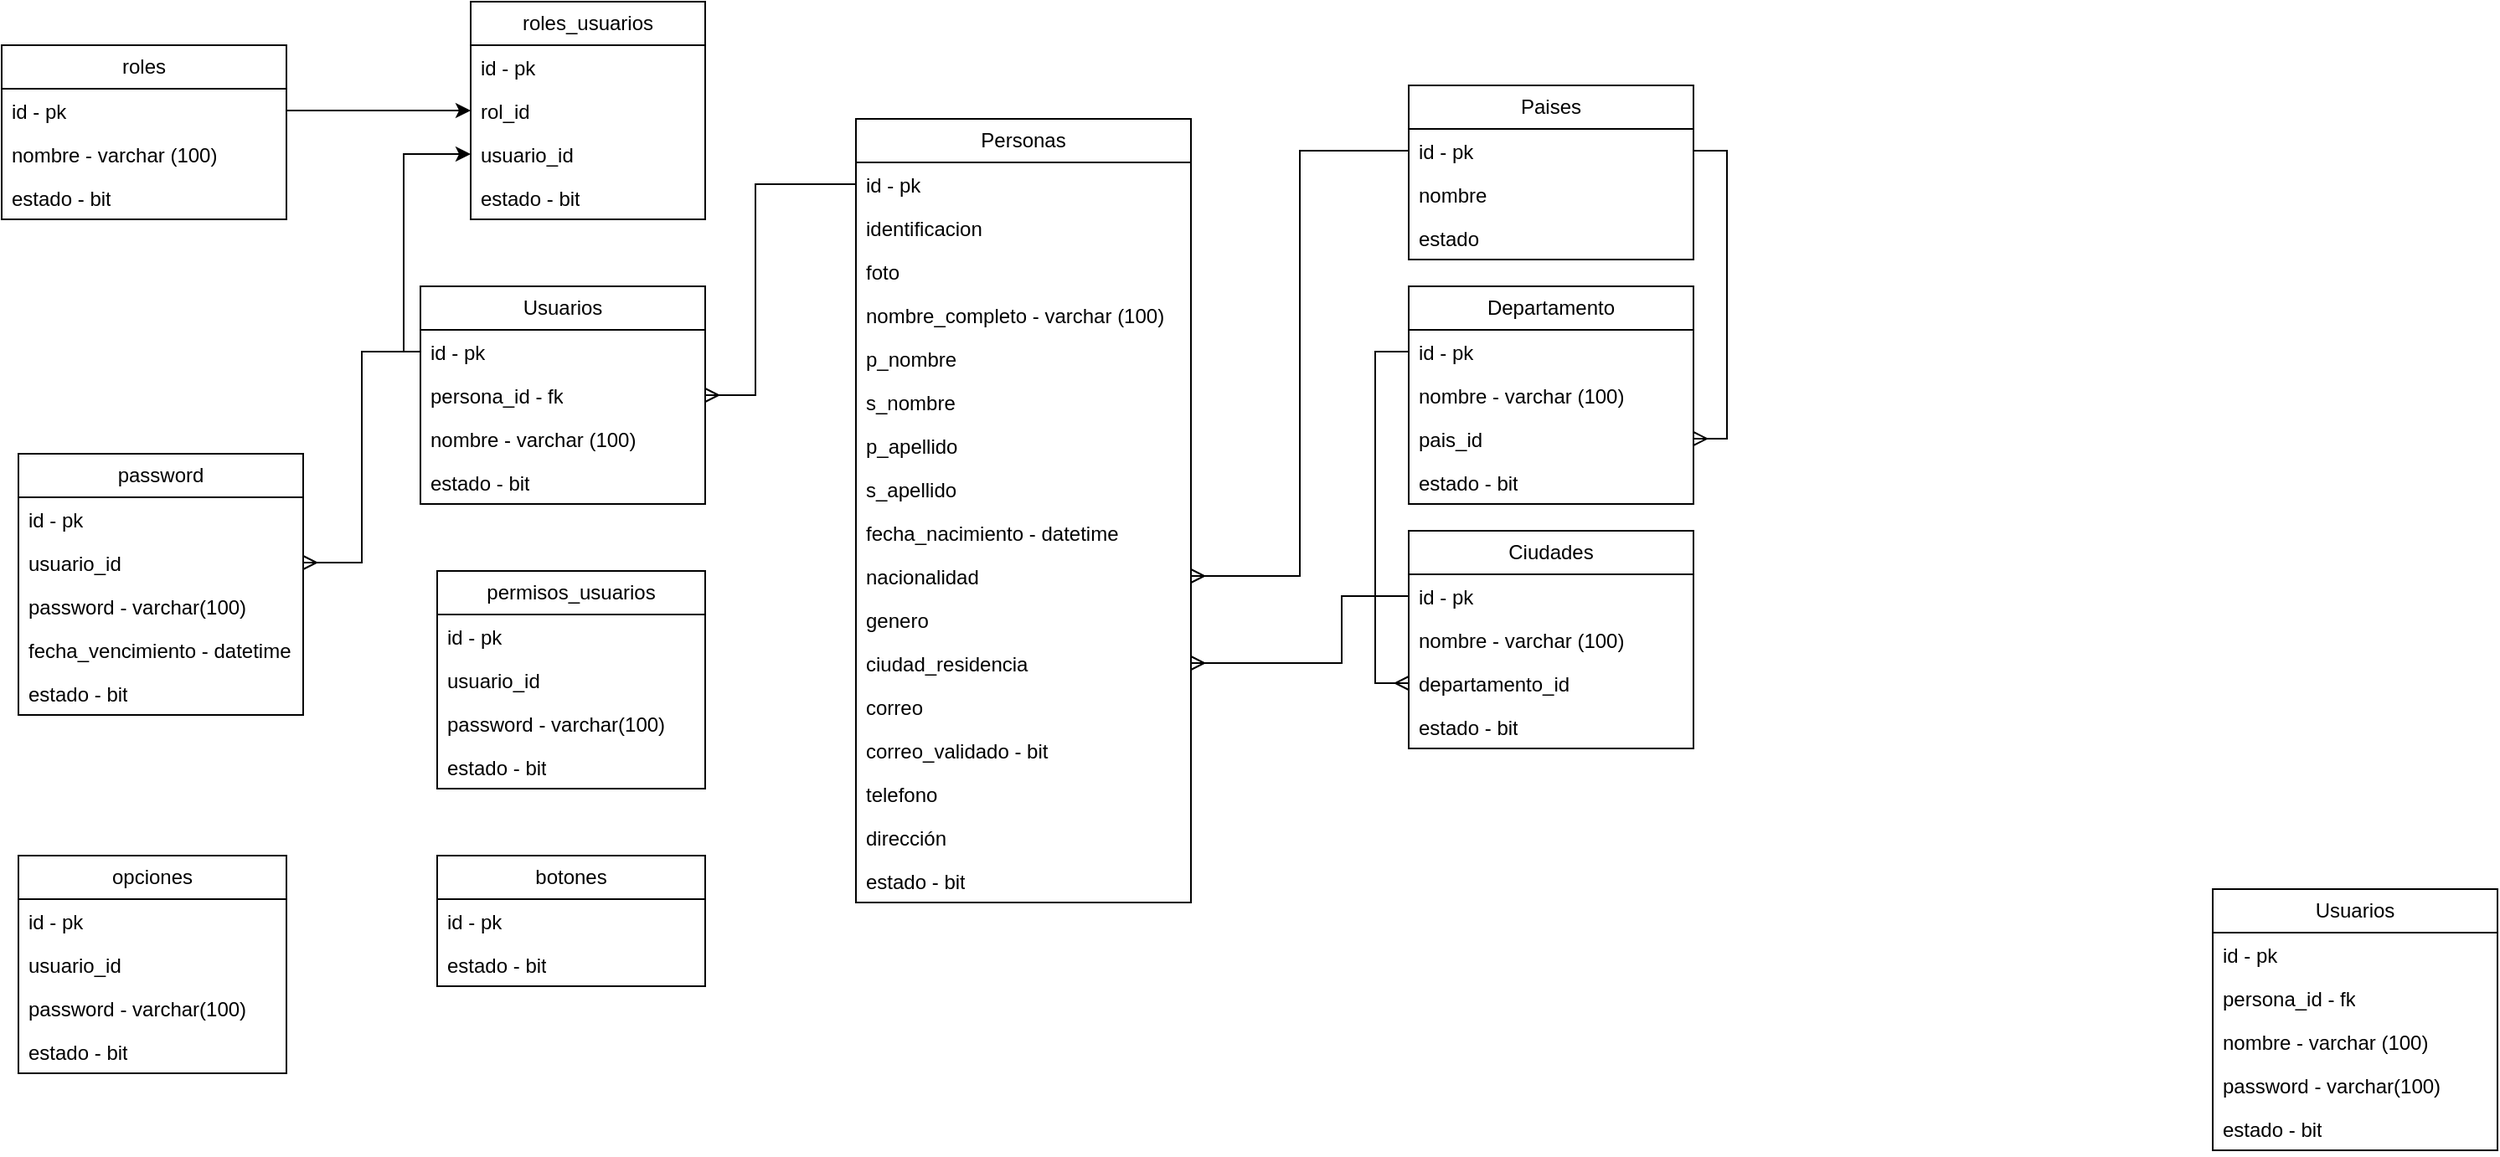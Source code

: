 <mxfile version="24.0.7" type="github">
  <diagram id="R2lEEEUBdFMjLlhIrx00" name="Page-1">
    <mxGraphModel dx="2284" dy="806" grid="1" gridSize="10" guides="1" tooltips="1" connect="1" arrows="1" fold="1" page="1" pageScale="1" pageWidth="850" pageHeight="1100" math="0" shadow="0" extFonts="Permanent Marker^https://fonts.googleapis.com/css?family=Permanent+Marker">
      <root>
        <mxCell id="0" />
        <mxCell id="1" parent="0" />
        <mxCell id="R0sUS7D7LVxIFOStDkQL-1" value="Usuarios" style="swimlane;fontStyle=0;childLayout=stackLayout;horizontal=1;startSize=26;fillColor=none;horizontalStack=0;resizeParent=1;resizeParentMax=0;resizeLast=0;collapsible=1;marginBottom=0;whiteSpace=wrap;html=1;" vertex="1" parent="1">
          <mxGeometry x="80" y="190" width="170" height="130" as="geometry" />
        </mxCell>
        <mxCell id="R0sUS7D7LVxIFOStDkQL-2" value="id - pk&amp;nbsp;" style="text;strokeColor=none;fillColor=none;align=left;verticalAlign=top;spacingLeft=4;spacingRight=4;overflow=hidden;rotatable=0;points=[[0,0.5],[1,0.5]];portConstraint=eastwest;whiteSpace=wrap;html=1;" vertex="1" parent="R0sUS7D7LVxIFOStDkQL-1">
          <mxGeometry y="26" width="170" height="26" as="geometry" />
        </mxCell>
        <mxCell id="R0sUS7D7LVxIFOStDkQL-13" value="persona_id - fk" style="text;strokeColor=none;fillColor=none;align=left;verticalAlign=top;spacingLeft=4;spacingRight=4;overflow=hidden;rotatable=0;points=[[0,0.5],[1,0.5]];portConstraint=eastwest;whiteSpace=wrap;html=1;" vertex="1" parent="R0sUS7D7LVxIFOStDkQL-1">
          <mxGeometry y="52" width="170" height="26" as="geometry" />
        </mxCell>
        <mxCell id="R0sUS7D7LVxIFOStDkQL-3" value="nombre - varchar (100&lt;span style=&quot;background-color: initial;&quot;&gt;)&lt;/span&gt;" style="text;strokeColor=none;fillColor=none;align=left;verticalAlign=top;spacingLeft=4;spacingRight=4;overflow=hidden;rotatable=0;points=[[0,0.5],[1,0.5]];portConstraint=eastwest;whiteSpace=wrap;html=1;" vertex="1" parent="R0sUS7D7LVxIFOStDkQL-1">
          <mxGeometry y="78" width="170" height="26" as="geometry" />
        </mxCell>
        <mxCell id="R0sUS7D7LVxIFOStDkQL-5" value="estado - bit" style="text;strokeColor=none;fillColor=none;align=left;verticalAlign=top;spacingLeft=4;spacingRight=4;overflow=hidden;rotatable=0;points=[[0,0.5],[1,0.5]];portConstraint=eastwest;whiteSpace=wrap;html=1;" vertex="1" parent="R0sUS7D7LVxIFOStDkQL-1">
          <mxGeometry y="104" width="170" height="26" as="geometry" />
        </mxCell>
        <mxCell id="R0sUS7D7LVxIFOStDkQL-6" value="Personas" style="swimlane;fontStyle=0;childLayout=stackLayout;horizontal=1;startSize=26;fillColor=none;horizontalStack=0;resizeParent=1;resizeParentMax=0;resizeLast=0;collapsible=1;marginBottom=0;whiteSpace=wrap;html=1;" vertex="1" parent="1">
          <mxGeometry x="340" y="90" width="200" height="468" as="geometry" />
        </mxCell>
        <mxCell id="R0sUS7D7LVxIFOStDkQL-7" value="id - pk&amp;nbsp;" style="text;strokeColor=none;fillColor=none;align=left;verticalAlign=top;spacingLeft=4;spacingRight=4;overflow=hidden;rotatable=0;points=[[0,0.5],[1,0.5]];portConstraint=eastwest;whiteSpace=wrap;html=1;" vertex="1" parent="R0sUS7D7LVxIFOStDkQL-6">
          <mxGeometry y="26" width="200" height="26" as="geometry" />
        </mxCell>
        <mxCell id="R0sUS7D7LVxIFOStDkQL-17" value="identificacion" style="text;strokeColor=none;fillColor=none;align=left;verticalAlign=top;spacingLeft=4;spacingRight=4;overflow=hidden;rotatable=0;points=[[0,0.5],[1,0.5]];portConstraint=eastwest;whiteSpace=wrap;html=1;" vertex="1" parent="R0sUS7D7LVxIFOStDkQL-6">
          <mxGeometry y="52" width="200" height="26" as="geometry" />
        </mxCell>
        <mxCell id="R0sUS7D7LVxIFOStDkQL-62" value="foto" style="text;strokeColor=none;fillColor=none;align=left;verticalAlign=top;spacingLeft=4;spacingRight=4;overflow=hidden;rotatable=0;points=[[0,0.5],[1,0.5]];portConstraint=eastwest;whiteSpace=wrap;html=1;" vertex="1" parent="R0sUS7D7LVxIFOStDkQL-6">
          <mxGeometry y="78" width="200" height="26" as="geometry" />
        </mxCell>
        <mxCell id="R0sUS7D7LVxIFOStDkQL-8" value="nombre_completo - varchar (100&lt;span style=&quot;background-color: initial;&quot;&gt;)&lt;/span&gt;" style="text;strokeColor=none;fillColor=none;align=left;verticalAlign=top;spacingLeft=4;spacingRight=4;overflow=hidden;rotatable=0;points=[[0,0.5],[1,0.5]];portConstraint=eastwest;whiteSpace=wrap;html=1;" vertex="1" parent="R0sUS7D7LVxIFOStDkQL-6">
          <mxGeometry y="104" width="200" height="26" as="geometry" />
        </mxCell>
        <mxCell id="R0sUS7D7LVxIFOStDkQL-64" value="p_nombre&amp;nbsp;" style="text;strokeColor=none;fillColor=none;align=left;verticalAlign=top;spacingLeft=4;spacingRight=4;overflow=hidden;rotatable=0;points=[[0,0.5],[1,0.5]];portConstraint=eastwest;whiteSpace=wrap;html=1;" vertex="1" parent="R0sUS7D7LVxIFOStDkQL-6">
          <mxGeometry y="130" width="200" height="26" as="geometry" />
        </mxCell>
        <mxCell id="R0sUS7D7LVxIFOStDkQL-65" value="s_nombre" style="text;strokeColor=none;fillColor=none;align=left;verticalAlign=top;spacingLeft=4;spacingRight=4;overflow=hidden;rotatable=0;points=[[0,0.5],[1,0.5]];portConstraint=eastwest;whiteSpace=wrap;html=1;" vertex="1" parent="R0sUS7D7LVxIFOStDkQL-6">
          <mxGeometry y="156" width="200" height="26" as="geometry" />
        </mxCell>
        <mxCell id="R0sUS7D7LVxIFOStDkQL-66" value="p_apellido" style="text;strokeColor=none;fillColor=none;align=left;verticalAlign=top;spacingLeft=4;spacingRight=4;overflow=hidden;rotatable=0;points=[[0,0.5],[1,0.5]];portConstraint=eastwest;whiteSpace=wrap;html=1;" vertex="1" parent="R0sUS7D7LVxIFOStDkQL-6">
          <mxGeometry y="182" width="200" height="26" as="geometry" />
        </mxCell>
        <mxCell id="R0sUS7D7LVxIFOStDkQL-67" value="s_apellido" style="text;strokeColor=none;fillColor=none;align=left;verticalAlign=top;spacingLeft=4;spacingRight=4;overflow=hidden;rotatable=0;points=[[0,0.5],[1,0.5]];portConstraint=eastwest;whiteSpace=wrap;html=1;" vertex="1" parent="R0sUS7D7LVxIFOStDkQL-6">
          <mxGeometry y="208" width="200" height="26" as="geometry" />
        </mxCell>
        <mxCell id="R0sUS7D7LVxIFOStDkQL-9" value="fecha_nacimiento - datetime" style="text;strokeColor=none;fillColor=none;align=left;verticalAlign=top;spacingLeft=4;spacingRight=4;overflow=hidden;rotatable=0;points=[[0,0.5],[1,0.5]];portConstraint=eastwest;whiteSpace=wrap;html=1;" vertex="1" parent="R0sUS7D7LVxIFOStDkQL-6">
          <mxGeometry y="234" width="200" height="26" as="geometry" />
        </mxCell>
        <mxCell id="R0sUS7D7LVxIFOStDkQL-20" value="&lt;div&gt;nacionalidad&lt;/div&gt;" style="text;strokeColor=none;fillColor=none;align=left;verticalAlign=top;spacingLeft=4;spacingRight=4;overflow=hidden;rotatable=0;points=[[0,0.5],[1,0.5]];portConstraint=eastwest;whiteSpace=wrap;html=1;" vertex="1" parent="R0sUS7D7LVxIFOStDkQL-6">
          <mxGeometry y="260" width="200" height="26" as="geometry" />
        </mxCell>
        <mxCell id="R0sUS7D7LVxIFOStDkQL-18" value="genero" style="text;strokeColor=none;fillColor=none;align=left;verticalAlign=top;spacingLeft=4;spacingRight=4;overflow=hidden;rotatable=0;points=[[0,0.5],[1,0.5]];portConstraint=eastwest;whiteSpace=wrap;html=1;" vertex="1" parent="R0sUS7D7LVxIFOStDkQL-6">
          <mxGeometry y="286" width="200" height="26" as="geometry" />
        </mxCell>
        <mxCell id="R0sUS7D7LVxIFOStDkQL-19" value="ciudad_residencia&lt;div&gt;&lt;br&gt;&lt;/div&gt;" style="text;strokeColor=none;fillColor=none;align=left;verticalAlign=top;spacingLeft=4;spacingRight=4;overflow=hidden;rotatable=0;points=[[0,0.5],[1,0.5]];portConstraint=eastwest;whiteSpace=wrap;html=1;" vertex="1" parent="R0sUS7D7LVxIFOStDkQL-6">
          <mxGeometry y="312" width="200" height="26" as="geometry" />
        </mxCell>
        <mxCell id="R0sUS7D7LVxIFOStDkQL-15" value="correo" style="text;strokeColor=none;fillColor=none;align=left;verticalAlign=top;spacingLeft=4;spacingRight=4;overflow=hidden;rotatable=0;points=[[0,0.5],[1,0.5]];portConstraint=eastwest;whiteSpace=wrap;html=1;" vertex="1" parent="R0sUS7D7LVxIFOStDkQL-6">
          <mxGeometry y="338" width="200" height="26" as="geometry" />
        </mxCell>
        <mxCell id="R0sUS7D7LVxIFOStDkQL-90" value="correo_validado - bit" style="text;strokeColor=none;fillColor=none;align=left;verticalAlign=top;spacingLeft=4;spacingRight=4;overflow=hidden;rotatable=0;points=[[0,0.5],[1,0.5]];portConstraint=eastwest;whiteSpace=wrap;html=1;" vertex="1" parent="R0sUS7D7LVxIFOStDkQL-6">
          <mxGeometry y="364" width="200" height="26" as="geometry" />
        </mxCell>
        <mxCell id="R0sUS7D7LVxIFOStDkQL-10" value="telefono" style="text;strokeColor=none;fillColor=none;align=left;verticalAlign=top;spacingLeft=4;spacingRight=4;overflow=hidden;rotatable=0;points=[[0,0.5],[1,0.5]];portConstraint=eastwest;whiteSpace=wrap;html=1;" vertex="1" parent="R0sUS7D7LVxIFOStDkQL-6">
          <mxGeometry y="390" width="200" height="26" as="geometry" />
        </mxCell>
        <mxCell id="R0sUS7D7LVxIFOStDkQL-16" value="dirección" style="text;strokeColor=none;fillColor=none;align=left;verticalAlign=top;spacingLeft=4;spacingRight=4;overflow=hidden;rotatable=0;points=[[0,0.5],[1,0.5]];portConstraint=eastwest;whiteSpace=wrap;html=1;" vertex="1" parent="R0sUS7D7LVxIFOStDkQL-6">
          <mxGeometry y="416" width="200" height="26" as="geometry" />
        </mxCell>
        <mxCell id="R0sUS7D7LVxIFOStDkQL-11" value="estado - bit" style="text;strokeColor=none;fillColor=none;align=left;verticalAlign=top;spacingLeft=4;spacingRight=4;overflow=hidden;rotatable=0;points=[[0,0.5],[1,0.5]];portConstraint=eastwest;whiteSpace=wrap;html=1;" vertex="1" parent="R0sUS7D7LVxIFOStDkQL-6">
          <mxGeometry y="442" width="200" height="26" as="geometry" />
        </mxCell>
        <mxCell id="R0sUS7D7LVxIFOStDkQL-14" style="edgeStyle=orthogonalEdgeStyle;rounded=0;orthogonalLoop=1;jettySize=auto;html=1;entryX=1;entryY=0.5;entryDx=0;entryDy=0;endArrow=ERmany;endFill=0;" edge="1" parent="1" source="R0sUS7D7LVxIFOStDkQL-7" target="R0sUS7D7LVxIFOStDkQL-13">
          <mxGeometry relative="1" as="geometry">
            <Array as="points">
              <mxPoint x="280" y="129" />
              <mxPoint x="280" y="255" />
            </Array>
          </mxGeometry>
        </mxCell>
        <mxCell id="R0sUS7D7LVxIFOStDkQL-21" value="Paises" style="swimlane;fontStyle=0;childLayout=stackLayout;horizontal=1;startSize=26;fillColor=none;horizontalStack=0;resizeParent=1;resizeParentMax=0;resizeLast=0;collapsible=1;marginBottom=0;whiteSpace=wrap;html=1;" vertex="1" parent="1">
          <mxGeometry x="670" y="70" width="170" height="104" as="geometry" />
        </mxCell>
        <mxCell id="R0sUS7D7LVxIFOStDkQL-22" value="id - pk&amp;nbsp;" style="text;strokeColor=none;fillColor=none;align=left;verticalAlign=top;spacingLeft=4;spacingRight=4;overflow=hidden;rotatable=0;points=[[0,0.5],[1,0.5]];portConstraint=eastwest;whiteSpace=wrap;html=1;" vertex="1" parent="R0sUS7D7LVxIFOStDkQL-21">
          <mxGeometry y="26" width="170" height="26" as="geometry" />
        </mxCell>
        <mxCell id="R0sUS7D7LVxIFOStDkQL-23" value="nombre" style="text;strokeColor=none;fillColor=none;align=left;verticalAlign=top;spacingLeft=4;spacingRight=4;overflow=hidden;rotatable=0;points=[[0,0.5],[1,0.5]];portConstraint=eastwest;whiteSpace=wrap;html=1;" vertex="1" parent="R0sUS7D7LVxIFOStDkQL-21">
          <mxGeometry y="52" width="170" height="26" as="geometry" />
        </mxCell>
        <mxCell id="R0sUS7D7LVxIFOStDkQL-24" value="estado" style="text;strokeColor=none;fillColor=none;align=left;verticalAlign=top;spacingLeft=4;spacingRight=4;overflow=hidden;rotatable=0;points=[[0,0.5],[1,0.5]];portConstraint=eastwest;whiteSpace=wrap;html=1;" vertex="1" parent="R0sUS7D7LVxIFOStDkQL-21">
          <mxGeometry y="78" width="170" height="26" as="geometry" />
        </mxCell>
        <mxCell id="R0sUS7D7LVxIFOStDkQL-39" value="Departamento" style="swimlane;fontStyle=0;childLayout=stackLayout;horizontal=1;startSize=26;fillColor=none;horizontalStack=0;resizeParent=1;resizeParentMax=0;resizeLast=0;collapsible=1;marginBottom=0;whiteSpace=wrap;html=1;" vertex="1" parent="1">
          <mxGeometry x="670" y="190" width="170" height="130" as="geometry" />
        </mxCell>
        <mxCell id="R0sUS7D7LVxIFOStDkQL-40" value="id - pk&amp;nbsp;" style="text;strokeColor=none;fillColor=none;align=left;verticalAlign=top;spacingLeft=4;spacingRight=4;overflow=hidden;rotatable=0;points=[[0,0.5],[1,0.5]];portConstraint=eastwest;whiteSpace=wrap;html=1;" vertex="1" parent="R0sUS7D7LVxIFOStDkQL-39">
          <mxGeometry y="26" width="170" height="26" as="geometry" />
        </mxCell>
        <mxCell id="R0sUS7D7LVxIFOStDkQL-42" value="nombre - varchar (100&lt;span style=&quot;background-color: initial;&quot;&gt;)&lt;/span&gt;" style="text;strokeColor=none;fillColor=none;align=left;verticalAlign=top;spacingLeft=4;spacingRight=4;overflow=hidden;rotatable=0;points=[[0,0.5],[1,0.5]];portConstraint=eastwest;whiteSpace=wrap;html=1;" vertex="1" parent="R0sUS7D7LVxIFOStDkQL-39">
          <mxGeometry y="52" width="170" height="26" as="geometry" />
        </mxCell>
        <mxCell id="R0sUS7D7LVxIFOStDkQL-43" value="pais_id" style="text;strokeColor=none;fillColor=none;align=left;verticalAlign=top;spacingLeft=4;spacingRight=4;overflow=hidden;rotatable=0;points=[[0,0.5],[1,0.5]];portConstraint=eastwest;whiteSpace=wrap;html=1;" vertex="1" parent="R0sUS7D7LVxIFOStDkQL-39">
          <mxGeometry y="78" width="170" height="26" as="geometry" />
        </mxCell>
        <mxCell id="R0sUS7D7LVxIFOStDkQL-44" value="estado - bit" style="text;strokeColor=none;fillColor=none;align=left;verticalAlign=top;spacingLeft=4;spacingRight=4;overflow=hidden;rotatable=0;points=[[0,0.5],[1,0.5]];portConstraint=eastwest;whiteSpace=wrap;html=1;" vertex="1" parent="R0sUS7D7LVxIFOStDkQL-39">
          <mxGeometry y="104" width="170" height="26" as="geometry" />
        </mxCell>
        <mxCell id="R0sUS7D7LVxIFOStDkQL-45" value="Usuarios" style="swimlane;fontStyle=0;childLayout=stackLayout;horizontal=1;startSize=26;fillColor=none;horizontalStack=0;resizeParent=1;resizeParentMax=0;resizeLast=0;collapsible=1;marginBottom=0;whiteSpace=wrap;html=1;" vertex="1" parent="1">
          <mxGeometry x="1150" y="550" width="170" height="156" as="geometry" />
        </mxCell>
        <mxCell id="R0sUS7D7LVxIFOStDkQL-46" value="id - pk&amp;nbsp;" style="text;strokeColor=none;fillColor=none;align=left;verticalAlign=top;spacingLeft=4;spacingRight=4;overflow=hidden;rotatable=0;points=[[0,0.5],[1,0.5]];portConstraint=eastwest;whiteSpace=wrap;html=1;" vertex="1" parent="R0sUS7D7LVxIFOStDkQL-45">
          <mxGeometry y="26" width="170" height="26" as="geometry" />
        </mxCell>
        <mxCell id="R0sUS7D7LVxIFOStDkQL-47" value="persona_id - fk" style="text;strokeColor=none;fillColor=none;align=left;verticalAlign=top;spacingLeft=4;spacingRight=4;overflow=hidden;rotatable=0;points=[[0,0.5],[1,0.5]];portConstraint=eastwest;whiteSpace=wrap;html=1;" vertex="1" parent="R0sUS7D7LVxIFOStDkQL-45">
          <mxGeometry y="52" width="170" height="26" as="geometry" />
        </mxCell>
        <mxCell id="R0sUS7D7LVxIFOStDkQL-48" value="nombre - varchar (100&lt;span style=&quot;background-color: initial;&quot;&gt;)&lt;/span&gt;" style="text;strokeColor=none;fillColor=none;align=left;verticalAlign=top;spacingLeft=4;spacingRight=4;overflow=hidden;rotatable=0;points=[[0,0.5],[1,0.5]];portConstraint=eastwest;whiteSpace=wrap;html=1;" vertex="1" parent="R0sUS7D7LVxIFOStDkQL-45">
          <mxGeometry y="78" width="170" height="26" as="geometry" />
        </mxCell>
        <mxCell id="R0sUS7D7LVxIFOStDkQL-49" value="password - varchar(100)" style="text;strokeColor=none;fillColor=none;align=left;verticalAlign=top;spacingLeft=4;spacingRight=4;overflow=hidden;rotatable=0;points=[[0,0.5],[1,0.5]];portConstraint=eastwest;whiteSpace=wrap;html=1;" vertex="1" parent="R0sUS7D7LVxIFOStDkQL-45">
          <mxGeometry y="104" width="170" height="26" as="geometry" />
        </mxCell>
        <mxCell id="R0sUS7D7LVxIFOStDkQL-50" value="estado - bit" style="text;strokeColor=none;fillColor=none;align=left;verticalAlign=top;spacingLeft=4;spacingRight=4;overflow=hidden;rotatable=0;points=[[0,0.5],[1,0.5]];portConstraint=eastwest;whiteSpace=wrap;html=1;" vertex="1" parent="R0sUS7D7LVxIFOStDkQL-45">
          <mxGeometry y="130" width="170" height="26" as="geometry" />
        </mxCell>
        <mxCell id="R0sUS7D7LVxIFOStDkQL-51" value="Ciudades" style="swimlane;fontStyle=0;childLayout=stackLayout;horizontal=1;startSize=26;fillColor=none;horizontalStack=0;resizeParent=1;resizeParentMax=0;resizeLast=0;collapsible=1;marginBottom=0;whiteSpace=wrap;html=1;" vertex="1" parent="1">
          <mxGeometry x="670" y="336" width="170" height="130" as="geometry" />
        </mxCell>
        <mxCell id="R0sUS7D7LVxIFOStDkQL-52" value="id - pk&amp;nbsp;" style="text;strokeColor=none;fillColor=none;align=left;verticalAlign=top;spacingLeft=4;spacingRight=4;overflow=hidden;rotatable=0;points=[[0,0.5],[1,0.5]];portConstraint=eastwest;whiteSpace=wrap;html=1;" vertex="1" parent="R0sUS7D7LVxIFOStDkQL-51">
          <mxGeometry y="26" width="170" height="26" as="geometry" />
        </mxCell>
        <mxCell id="R0sUS7D7LVxIFOStDkQL-54" value="nombre - varchar (100&lt;span style=&quot;background-color: initial;&quot;&gt;)&lt;/span&gt;" style="text;strokeColor=none;fillColor=none;align=left;verticalAlign=top;spacingLeft=4;spacingRight=4;overflow=hidden;rotatable=0;points=[[0,0.5],[1,0.5]];portConstraint=eastwest;whiteSpace=wrap;html=1;" vertex="1" parent="R0sUS7D7LVxIFOStDkQL-51">
          <mxGeometry y="52" width="170" height="26" as="geometry" />
        </mxCell>
        <mxCell id="R0sUS7D7LVxIFOStDkQL-55" value="departamento_id" style="text;strokeColor=none;fillColor=none;align=left;verticalAlign=top;spacingLeft=4;spacingRight=4;overflow=hidden;rotatable=0;points=[[0,0.5],[1,0.5]];portConstraint=eastwest;whiteSpace=wrap;html=1;" vertex="1" parent="R0sUS7D7LVxIFOStDkQL-51">
          <mxGeometry y="78" width="170" height="26" as="geometry" />
        </mxCell>
        <mxCell id="R0sUS7D7LVxIFOStDkQL-56" value="estado - bit" style="text;strokeColor=none;fillColor=none;align=left;verticalAlign=top;spacingLeft=4;spacingRight=4;overflow=hidden;rotatable=0;points=[[0,0.5],[1,0.5]];portConstraint=eastwest;whiteSpace=wrap;html=1;" vertex="1" parent="R0sUS7D7LVxIFOStDkQL-51">
          <mxGeometry y="104" width="170" height="26" as="geometry" />
        </mxCell>
        <mxCell id="R0sUS7D7LVxIFOStDkQL-58" style="edgeStyle=orthogonalEdgeStyle;rounded=0;orthogonalLoop=1;jettySize=auto;html=1;entryX=1;entryY=0.5;entryDx=0;entryDy=0;endArrow=ERmany;endFill=0;" edge="1" parent="1" source="R0sUS7D7LVxIFOStDkQL-22" target="R0sUS7D7LVxIFOStDkQL-43">
          <mxGeometry relative="1" as="geometry">
            <Array as="points">
              <mxPoint x="860" y="109" />
              <mxPoint x="860" y="281" />
            </Array>
          </mxGeometry>
        </mxCell>
        <mxCell id="R0sUS7D7LVxIFOStDkQL-59" style="edgeStyle=orthogonalEdgeStyle;rounded=0;orthogonalLoop=1;jettySize=auto;html=1;entryX=0;entryY=0.5;entryDx=0;entryDy=0;endArrow=ERmany;endFill=0;" edge="1" parent="1" source="R0sUS7D7LVxIFOStDkQL-40" target="R0sUS7D7LVxIFOStDkQL-55">
          <mxGeometry relative="1" as="geometry" />
        </mxCell>
        <mxCell id="R0sUS7D7LVxIFOStDkQL-60" style="edgeStyle=orthogonalEdgeStyle;rounded=0;orthogonalLoop=1;jettySize=auto;html=1;entryX=1;entryY=0.5;entryDx=0;entryDy=0;endArrow=ERmany;endFill=0;" edge="1" parent="1" source="R0sUS7D7LVxIFOStDkQL-22" target="R0sUS7D7LVxIFOStDkQL-20">
          <mxGeometry relative="1" as="geometry" />
        </mxCell>
        <mxCell id="R0sUS7D7LVxIFOStDkQL-61" style="edgeStyle=orthogonalEdgeStyle;rounded=0;orthogonalLoop=1;jettySize=auto;html=1;entryX=1;entryY=0.5;entryDx=0;entryDy=0;endArrow=ERmany;endFill=0;" edge="1" parent="1" source="R0sUS7D7LVxIFOStDkQL-52" target="R0sUS7D7LVxIFOStDkQL-19">
          <mxGeometry relative="1" as="geometry">
            <Array as="points">
              <mxPoint x="630" y="375" />
              <mxPoint x="630" y="415" />
            </Array>
          </mxGeometry>
        </mxCell>
        <mxCell id="R0sUS7D7LVxIFOStDkQL-69" value="password" style="swimlane;fontStyle=0;childLayout=stackLayout;horizontal=1;startSize=26;fillColor=none;horizontalStack=0;resizeParent=1;resizeParentMax=0;resizeLast=0;collapsible=1;marginBottom=0;whiteSpace=wrap;html=1;" vertex="1" parent="1">
          <mxGeometry x="-160" y="290" width="170" height="156" as="geometry" />
        </mxCell>
        <mxCell id="R0sUS7D7LVxIFOStDkQL-70" value="id - pk&amp;nbsp;" style="text;strokeColor=none;fillColor=none;align=left;verticalAlign=top;spacingLeft=4;spacingRight=4;overflow=hidden;rotatable=0;points=[[0,0.5],[1,0.5]];portConstraint=eastwest;whiteSpace=wrap;html=1;" vertex="1" parent="R0sUS7D7LVxIFOStDkQL-69">
          <mxGeometry y="26" width="170" height="26" as="geometry" />
        </mxCell>
        <mxCell id="R0sUS7D7LVxIFOStDkQL-71" value="usuario_id" style="text;strokeColor=none;fillColor=none;align=left;verticalAlign=top;spacingLeft=4;spacingRight=4;overflow=hidden;rotatable=0;points=[[0,0.5],[1,0.5]];portConstraint=eastwest;whiteSpace=wrap;html=1;" vertex="1" parent="R0sUS7D7LVxIFOStDkQL-69">
          <mxGeometry y="52" width="170" height="26" as="geometry" />
        </mxCell>
        <mxCell id="R0sUS7D7LVxIFOStDkQL-73" value="password - varchar(100)" style="text;strokeColor=none;fillColor=none;align=left;verticalAlign=top;spacingLeft=4;spacingRight=4;overflow=hidden;rotatable=0;points=[[0,0.5],[1,0.5]];portConstraint=eastwest;whiteSpace=wrap;html=1;" vertex="1" parent="R0sUS7D7LVxIFOStDkQL-69">
          <mxGeometry y="78" width="170" height="26" as="geometry" />
        </mxCell>
        <mxCell id="R0sUS7D7LVxIFOStDkQL-76" value="fecha_vencimiento - datetime" style="text;strokeColor=none;fillColor=none;align=left;verticalAlign=top;spacingLeft=4;spacingRight=4;overflow=hidden;rotatable=0;points=[[0,0.5],[1,0.5]];portConstraint=eastwest;whiteSpace=wrap;html=1;" vertex="1" parent="R0sUS7D7LVxIFOStDkQL-69">
          <mxGeometry y="104" width="170" height="26" as="geometry" />
        </mxCell>
        <mxCell id="R0sUS7D7LVxIFOStDkQL-74" value="estado - bit" style="text;strokeColor=none;fillColor=none;align=left;verticalAlign=top;spacingLeft=4;spacingRight=4;overflow=hidden;rotatable=0;points=[[0,0.5],[1,0.5]];portConstraint=eastwest;whiteSpace=wrap;html=1;" vertex="1" parent="R0sUS7D7LVxIFOStDkQL-69">
          <mxGeometry y="130" width="170" height="26" as="geometry" />
        </mxCell>
        <mxCell id="R0sUS7D7LVxIFOStDkQL-75" style="edgeStyle=orthogonalEdgeStyle;rounded=0;orthogonalLoop=1;jettySize=auto;html=1;entryX=1;entryY=0.5;entryDx=0;entryDy=0;endArrow=ERmany;endFill=0;" edge="1" parent="1" source="R0sUS7D7LVxIFOStDkQL-2" target="R0sUS7D7LVxIFOStDkQL-71">
          <mxGeometry relative="1" as="geometry" />
        </mxCell>
        <mxCell id="R0sUS7D7LVxIFOStDkQL-77" value="roles" style="swimlane;fontStyle=0;childLayout=stackLayout;horizontal=1;startSize=26;fillColor=none;horizontalStack=0;resizeParent=1;resizeParentMax=0;resizeLast=0;collapsible=1;marginBottom=0;whiteSpace=wrap;html=1;" vertex="1" parent="1">
          <mxGeometry x="-170" y="46" width="170" height="104" as="geometry" />
        </mxCell>
        <mxCell id="R0sUS7D7LVxIFOStDkQL-78" value="id - pk&amp;nbsp;" style="text;strokeColor=none;fillColor=none;align=left;verticalAlign=top;spacingLeft=4;spacingRight=4;overflow=hidden;rotatable=0;points=[[0,0.5],[1,0.5]];portConstraint=eastwest;whiteSpace=wrap;html=1;" vertex="1" parent="R0sUS7D7LVxIFOStDkQL-77">
          <mxGeometry y="26" width="170" height="26" as="geometry" />
        </mxCell>
        <mxCell id="R0sUS7D7LVxIFOStDkQL-80" value="nombre - varchar (100&lt;span style=&quot;background-color: initial;&quot;&gt;)&lt;/span&gt;" style="text;strokeColor=none;fillColor=none;align=left;verticalAlign=top;spacingLeft=4;spacingRight=4;overflow=hidden;rotatable=0;points=[[0,0.5],[1,0.5]];portConstraint=eastwest;whiteSpace=wrap;html=1;" vertex="1" parent="R0sUS7D7LVxIFOStDkQL-77">
          <mxGeometry y="52" width="170" height="26" as="geometry" />
        </mxCell>
        <mxCell id="R0sUS7D7LVxIFOStDkQL-81" value="estado - bit" style="text;strokeColor=none;fillColor=none;align=left;verticalAlign=top;spacingLeft=4;spacingRight=4;overflow=hidden;rotatable=0;points=[[0,0.5],[1,0.5]];portConstraint=eastwest;whiteSpace=wrap;html=1;" vertex="1" parent="R0sUS7D7LVxIFOStDkQL-77">
          <mxGeometry y="78" width="170" height="26" as="geometry" />
        </mxCell>
        <mxCell id="R0sUS7D7LVxIFOStDkQL-82" value="roles_usuarios" style="swimlane;fontStyle=0;childLayout=stackLayout;horizontal=1;startSize=26;fillColor=none;horizontalStack=0;resizeParent=1;resizeParentMax=0;resizeLast=0;collapsible=1;marginBottom=0;whiteSpace=wrap;html=1;" vertex="1" parent="1">
          <mxGeometry x="110" y="20" width="140" height="130" as="geometry" />
        </mxCell>
        <mxCell id="R0sUS7D7LVxIFOStDkQL-83" value="id - pk&amp;nbsp;" style="text;strokeColor=none;fillColor=none;align=left;verticalAlign=top;spacingLeft=4;spacingRight=4;overflow=hidden;rotatable=0;points=[[0,0.5],[1,0.5]];portConstraint=eastwest;whiteSpace=wrap;html=1;" vertex="1" parent="R0sUS7D7LVxIFOStDkQL-82">
          <mxGeometry y="26" width="140" height="26" as="geometry" />
        </mxCell>
        <mxCell id="R0sUS7D7LVxIFOStDkQL-84" value="rol_id" style="text;strokeColor=none;fillColor=none;align=left;verticalAlign=top;spacingLeft=4;spacingRight=4;overflow=hidden;rotatable=0;points=[[0,0.5],[1,0.5]];portConstraint=eastwest;whiteSpace=wrap;html=1;" vertex="1" parent="R0sUS7D7LVxIFOStDkQL-82">
          <mxGeometry y="52" width="140" height="26" as="geometry" />
        </mxCell>
        <mxCell id="R0sUS7D7LVxIFOStDkQL-87" value="usuario_id" style="text;strokeColor=none;fillColor=none;align=left;verticalAlign=top;spacingLeft=4;spacingRight=4;overflow=hidden;rotatable=0;points=[[0,0.5],[1,0.5]];portConstraint=eastwest;whiteSpace=wrap;html=1;" vertex="1" parent="R0sUS7D7LVxIFOStDkQL-82">
          <mxGeometry y="78" width="140" height="26" as="geometry" />
        </mxCell>
        <mxCell id="R0sUS7D7LVxIFOStDkQL-86" value="estado - bit" style="text;strokeColor=none;fillColor=none;align=left;verticalAlign=top;spacingLeft=4;spacingRight=4;overflow=hidden;rotatable=0;points=[[0,0.5],[1,0.5]];portConstraint=eastwest;whiteSpace=wrap;html=1;" vertex="1" parent="R0sUS7D7LVxIFOStDkQL-82">
          <mxGeometry y="104" width="140" height="26" as="geometry" />
        </mxCell>
        <mxCell id="R0sUS7D7LVxIFOStDkQL-88" style="edgeStyle=orthogonalEdgeStyle;rounded=0;orthogonalLoop=1;jettySize=auto;html=1;entryX=0;entryY=0.5;entryDx=0;entryDy=0;" edge="1" parent="1" source="R0sUS7D7LVxIFOStDkQL-78" target="R0sUS7D7LVxIFOStDkQL-84">
          <mxGeometry relative="1" as="geometry" />
        </mxCell>
        <mxCell id="R0sUS7D7LVxIFOStDkQL-89" style="edgeStyle=orthogonalEdgeStyle;rounded=0;orthogonalLoop=1;jettySize=auto;html=1;entryX=0;entryY=0.5;entryDx=0;entryDy=0;" edge="1" parent="1" source="R0sUS7D7LVxIFOStDkQL-2" target="R0sUS7D7LVxIFOStDkQL-87">
          <mxGeometry relative="1" as="geometry">
            <Array as="points">
              <mxPoint x="70" y="229" />
              <mxPoint x="70" y="111" />
            </Array>
          </mxGeometry>
        </mxCell>
        <mxCell id="R0sUS7D7LVxIFOStDkQL-92" value="permisos_usuarios" style="swimlane;fontStyle=0;childLayout=stackLayout;horizontal=1;startSize=26;fillColor=none;horizontalStack=0;resizeParent=1;resizeParentMax=0;resizeLast=0;collapsible=1;marginBottom=0;whiteSpace=wrap;html=1;" vertex="1" parent="1">
          <mxGeometry x="90" y="360" width="160" height="130" as="geometry" />
        </mxCell>
        <mxCell id="R0sUS7D7LVxIFOStDkQL-93" value="id - pk&amp;nbsp;" style="text;strokeColor=none;fillColor=none;align=left;verticalAlign=top;spacingLeft=4;spacingRight=4;overflow=hidden;rotatable=0;points=[[0,0.5],[1,0.5]];portConstraint=eastwest;whiteSpace=wrap;html=1;" vertex="1" parent="R0sUS7D7LVxIFOStDkQL-92">
          <mxGeometry y="26" width="160" height="26" as="geometry" />
        </mxCell>
        <mxCell id="R0sUS7D7LVxIFOStDkQL-94" value="usuario_id" style="text;strokeColor=none;fillColor=none;align=left;verticalAlign=top;spacingLeft=4;spacingRight=4;overflow=hidden;rotatable=0;points=[[0,0.5],[1,0.5]];portConstraint=eastwest;whiteSpace=wrap;html=1;" vertex="1" parent="R0sUS7D7LVxIFOStDkQL-92">
          <mxGeometry y="52" width="160" height="26" as="geometry" />
        </mxCell>
        <mxCell id="R0sUS7D7LVxIFOStDkQL-95" value="password - varchar(100)" style="text;strokeColor=none;fillColor=none;align=left;verticalAlign=top;spacingLeft=4;spacingRight=4;overflow=hidden;rotatable=0;points=[[0,0.5],[1,0.5]];portConstraint=eastwest;whiteSpace=wrap;html=1;" vertex="1" parent="R0sUS7D7LVxIFOStDkQL-92">
          <mxGeometry y="78" width="160" height="26" as="geometry" />
        </mxCell>
        <mxCell id="R0sUS7D7LVxIFOStDkQL-97" value="estado - bit" style="text;strokeColor=none;fillColor=none;align=left;verticalAlign=top;spacingLeft=4;spacingRight=4;overflow=hidden;rotatable=0;points=[[0,0.5],[1,0.5]];portConstraint=eastwest;whiteSpace=wrap;html=1;" vertex="1" parent="R0sUS7D7LVxIFOStDkQL-92">
          <mxGeometry y="104" width="160" height="26" as="geometry" />
        </mxCell>
        <mxCell id="R0sUS7D7LVxIFOStDkQL-98" value="botones" style="swimlane;fontStyle=0;childLayout=stackLayout;horizontal=1;startSize=26;fillColor=none;horizontalStack=0;resizeParent=1;resizeParentMax=0;resizeLast=0;collapsible=1;marginBottom=0;whiteSpace=wrap;html=1;" vertex="1" parent="1">
          <mxGeometry x="90" y="530" width="160" height="78" as="geometry" />
        </mxCell>
        <mxCell id="R0sUS7D7LVxIFOStDkQL-99" value="id - pk&amp;nbsp;" style="text;strokeColor=none;fillColor=none;align=left;verticalAlign=top;spacingLeft=4;spacingRight=4;overflow=hidden;rotatable=0;points=[[0,0.5],[1,0.5]];portConstraint=eastwest;whiteSpace=wrap;html=1;" vertex="1" parent="R0sUS7D7LVxIFOStDkQL-98">
          <mxGeometry y="26" width="160" height="26" as="geometry" />
        </mxCell>
        <mxCell id="R0sUS7D7LVxIFOStDkQL-102" value="estado - bit" style="text;strokeColor=none;fillColor=none;align=left;verticalAlign=top;spacingLeft=4;spacingRight=4;overflow=hidden;rotatable=0;points=[[0,0.5],[1,0.5]];portConstraint=eastwest;whiteSpace=wrap;html=1;" vertex="1" parent="R0sUS7D7LVxIFOStDkQL-98">
          <mxGeometry y="52" width="160" height="26" as="geometry" />
        </mxCell>
        <mxCell id="R0sUS7D7LVxIFOStDkQL-103" value="opciones" style="swimlane;fontStyle=0;childLayout=stackLayout;horizontal=1;startSize=26;fillColor=none;horizontalStack=0;resizeParent=1;resizeParentMax=0;resizeLast=0;collapsible=1;marginBottom=0;whiteSpace=wrap;html=1;" vertex="1" parent="1">
          <mxGeometry x="-160" y="530" width="160" height="130" as="geometry" />
        </mxCell>
        <mxCell id="R0sUS7D7LVxIFOStDkQL-104" value="id - pk&amp;nbsp;" style="text;strokeColor=none;fillColor=none;align=left;verticalAlign=top;spacingLeft=4;spacingRight=4;overflow=hidden;rotatable=0;points=[[0,0.5],[1,0.5]];portConstraint=eastwest;whiteSpace=wrap;html=1;" vertex="1" parent="R0sUS7D7LVxIFOStDkQL-103">
          <mxGeometry y="26" width="160" height="26" as="geometry" />
        </mxCell>
        <mxCell id="R0sUS7D7LVxIFOStDkQL-105" value="usuario_id" style="text;strokeColor=none;fillColor=none;align=left;verticalAlign=top;spacingLeft=4;spacingRight=4;overflow=hidden;rotatable=0;points=[[0,0.5],[1,0.5]];portConstraint=eastwest;whiteSpace=wrap;html=1;" vertex="1" parent="R0sUS7D7LVxIFOStDkQL-103">
          <mxGeometry y="52" width="160" height="26" as="geometry" />
        </mxCell>
        <mxCell id="R0sUS7D7LVxIFOStDkQL-106" value="password - varchar(100)" style="text;strokeColor=none;fillColor=none;align=left;verticalAlign=top;spacingLeft=4;spacingRight=4;overflow=hidden;rotatable=0;points=[[0,0.5],[1,0.5]];portConstraint=eastwest;whiteSpace=wrap;html=1;" vertex="1" parent="R0sUS7D7LVxIFOStDkQL-103">
          <mxGeometry y="78" width="160" height="26" as="geometry" />
        </mxCell>
        <mxCell id="R0sUS7D7LVxIFOStDkQL-107" value="estado - bit" style="text;strokeColor=none;fillColor=none;align=left;verticalAlign=top;spacingLeft=4;spacingRight=4;overflow=hidden;rotatable=0;points=[[0,0.5],[1,0.5]];portConstraint=eastwest;whiteSpace=wrap;html=1;" vertex="1" parent="R0sUS7D7LVxIFOStDkQL-103">
          <mxGeometry y="104" width="160" height="26" as="geometry" />
        </mxCell>
      </root>
    </mxGraphModel>
  </diagram>
</mxfile>
